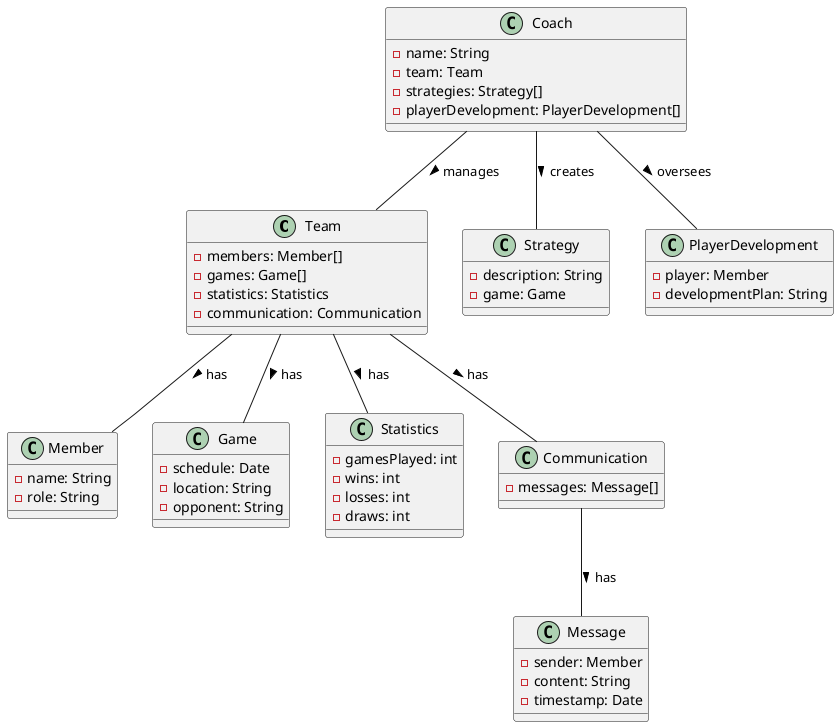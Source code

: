 @startuml
class Team {
  -members: Member[]
  -games: Game[]
  -statistics: Statistics
  -communication: Communication
}

class Member {
  -name: String
  -role: String
}

class Game {
  -schedule: Date
  -location: String
  -opponent: String
}

class Statistics {
  -gamesPlayed: int
  -wins: int
  -losses: int
  -draws: int
}

class Communication {
  -messages: Message[]
}

class Message {
  -sender: Member
  -content: String
  -timestamp: Date
}

class Coach {
  -name: String
  -team: Team
  -strategies: Strategy[]
  -playerDevelopment: PlayerDevelopment[]
}

class Strategy {
  -description: String
  -game: Game
}

class PlayerDevelopment {
  -player: Member
  -developmentPlan: String
}

Team -- Member: has >
Team -- Game: has >
Team -- Statistics: has >
Team -- Communication: has >
Communication -- Message: has >
Coach -- Team: manages >
Coach -- Strategy: creates >
Coach -- PlayerDevelopment: oversees >
@enduml